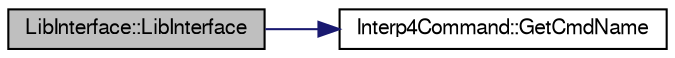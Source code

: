 digraph "LibInterface::LibInterface"
{
  edge [fontname="FreeSans",fontsize="10",labelfontname="FreeSans",labelfontsize="10"];
  node [fontname="FreeSans",fontsize="10",shape=record];
  rankdir="LR";
  Node0 [label="LibInterface::LibInterface",height=0.2,width=0.4,color="black", fillcolor="grey75", style="filled", fontcolor="black"];
  Node0 -> Node1 [color="midnightblue",fontsize="10",style="solid",fontname="FreeSans"];
  Node1 [label="Interp4Command::GetCmdName",height=0.2,width=0.4,color="black", fillcolor="white", style="filled",URL="$classInterp4Command.html#a9b1bff7ff363991b35965ae9dfeac648",tooltip="Wyświetla nazwę polecenia. "];
}
